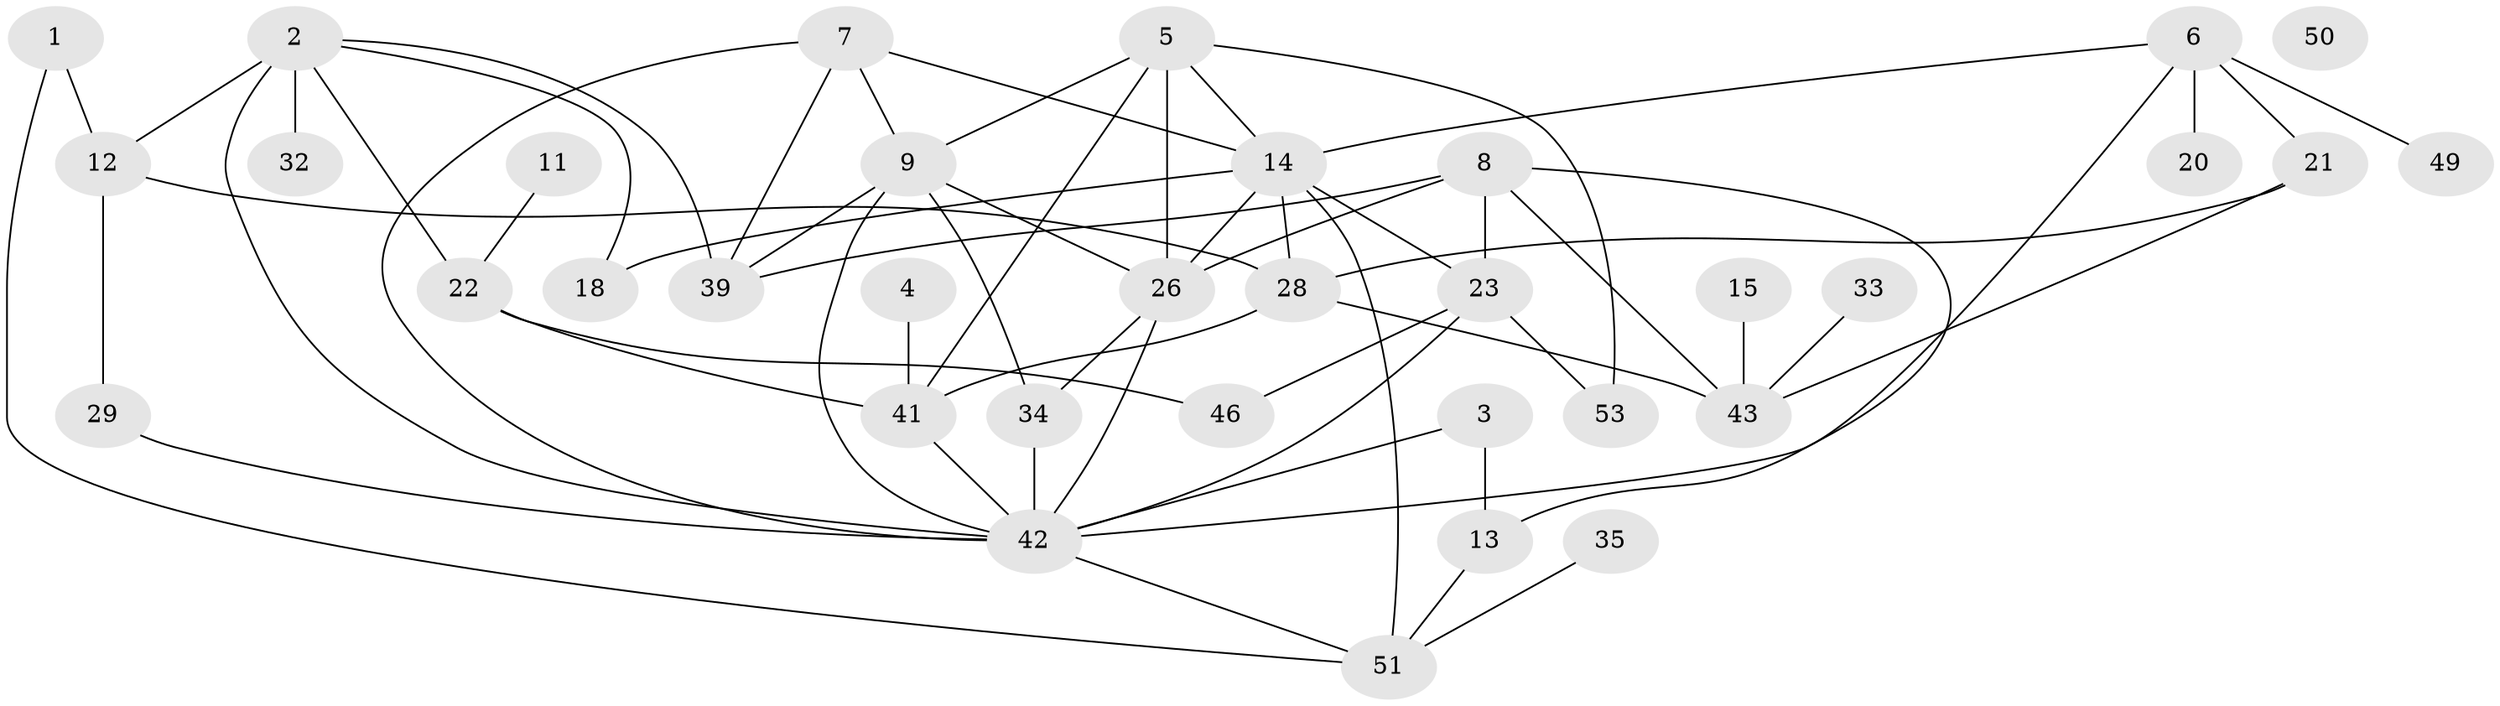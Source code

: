 // original degree distribution, {3: 0.2982456140350877, 4: 0.15789473684210525, 2: 0.17543859649122806, 1: 0.17543859649122806, 5: 0.14035087719298245, 8: 0.017543859649122806, 7: 0.017543859649122806, 0: 0.017543859649122806}
// Generated by graph-tools (version 1.1) at 2025/41/03/06/25 10:41:21]
// undirected, 35 vertices, 61 edges
graph export_dot {
graph [start="1"]
  node [color=gray90,style=filled];
  1 [super="+17"];
  2 [super="+36"];
  3 [super="+19"];
  4 [super="+16"];
  5 [super="+27"];
  6 [super="+10"];
  7 [super="+24"];
  8 [super="+57"];
  9 [super="+25"];
  11;
  12 [super="+54"];
  13;
  14 [super="+44"];
  15;
  18 [super="+37"];
  20;
  21 [super="+56"];
  22 [super="+38"];
  23 [super="+40"];
  26 [super="+31"];
  28 [super="+30"];
  29;
  32;
  33;
  34 [super="+48"];
  35;
  39 [super="+55"];
  41 [super="+45"];
  42 [super="+47"];
  43;
  46;
  49;
  50;
  51 [super="+52"];
  53;
  1 -- 12;
  1 -- 51;
  2 -- 32 [weight=2];
  2 -- 12;
  2 -- 18;
  2 -- 39;
  2 -- 42;
  2 -- 22;
  3 -- 13;
  3 -- 42;
  4 -- 41 [weight=2];
  5 -- 9;
  5 -- 41;
  5 -- 26;
  5 -- 53;
  5 -- 14;
  6 -- 20;
  6 -- 21;
  6 -- 42;
  6 -- 49;
  6 -- 14;
  7 -- 42;
  7 -- 14;
  7 -- 39;
  7 -- 9;
  8 -- 13;
  8 -- 43;
  8 -- 26;
  8 -- 23;
  8 -- 39;
  9 -- 34;
  9 -- 39;
  9 -- 42;
  9 -- 26 [weight=2];
  11 -- 22;
  12 -- 29;
  12 -- 28;
  13 -- 51;
  14 -- 28;
  14 -- 18;
  14 -- 51;
  14 -- 26;
  14 -- 23;
  15 -- 43;
  21 -- 28;
  21 -- 43;
  22 -- 46;
  22 -- 41;
  23 -- 46;
  23 -- 53;
  23 -- 42;
  26 -- 34;
  26 -- 42;
  28 -- 41;
  28 -- 43;
  29 -- 42;
  33 -- 43;
  34 -- 42;
  35 -- 51;
  41 -- 42;
  42 -- 51;
}
